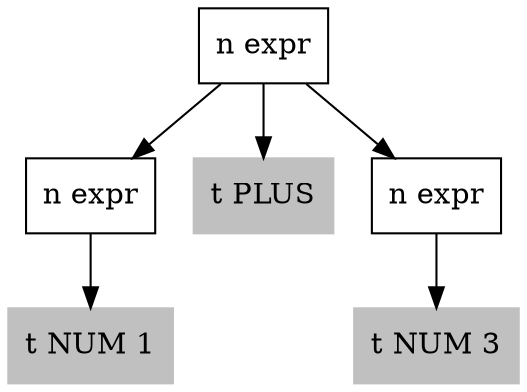 digraph g
{
	0 [label="n expr",shape=box]
0 -> 3
0 -> 4
0 -> 5
	3 [label="n expr",shape=box]
	4 [label="t PLUS",shape=box,style=filled,color=gray]
	5 [label="n expr",shape=box]
3 -> 7
	7 [label="t NUM 1",shape=box,style=filled,color=gray]
	9 [label="t NUM 3",shape=box,style=filled,color=gray]
5 -> 9
}

